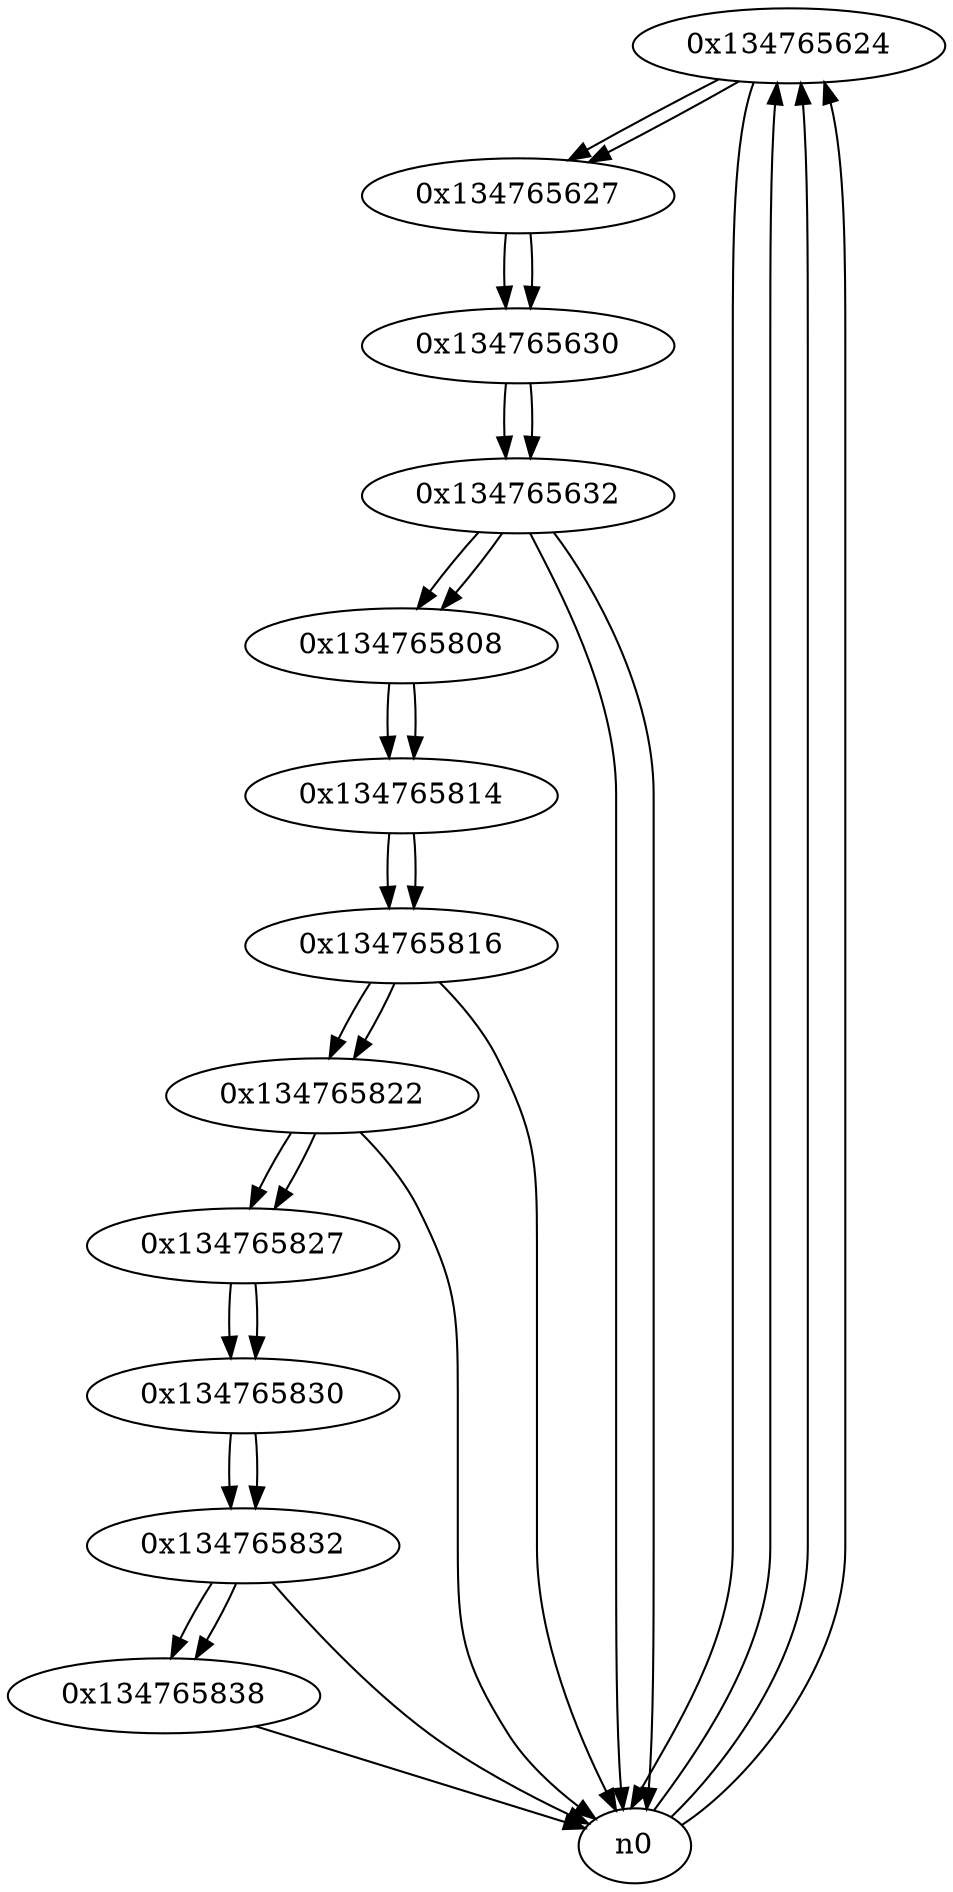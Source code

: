 digraph G{
/* nodes */
  n1 [label="0x134765624"]
  n2 [label="0x134765627"]
  n3 [label="0x134765630"]
  n4 [label="0x134765632"]
  n5 [label="0x134765808"]
  n6 [label="0x134765814"]
  n7 [label="0x134765816"]
  n8 [label="0x134765822"]
  n9 [label="0x134765827"]
  n10 [label="0x134765830"]
  n11 [label="0x134765832"]
  n12 [label="0x134765838"]
/* edges */
n1 -> n2;
n1 -> n0;
n0 -> n1;
n0 -> n1;
n0 -> n1;
n2 -> n3;
n1 -> n2;
n3 -> n4;
n2 -> n3;
n4 -> n5;
n4 -> n0;
n4 -> n0;
n3 -> n4;
n5 -> n6;
n4 -> n5;
n6 -> n7;
n5 -> n6;
n7 -> n8;
n7 -> n0;
n6 -> n7;
n8 -> n9;
n8 -> n0;
n7 -> n8;
n9 -> n10;
n8 -> n9;
n10 -> n11;
n9 -> n10;
n11 -> n12;
n11 -> n0;
n10 -> n11;
n12 -> n0;
n11 -> n12;
}

